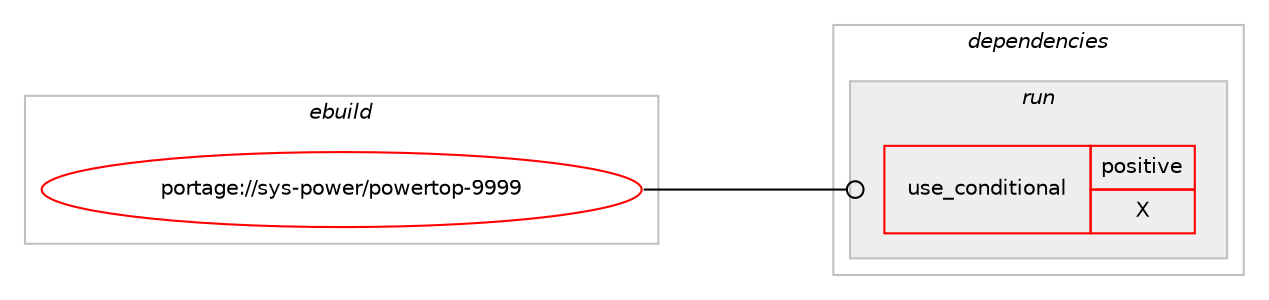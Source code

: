 digraph prolog {

# *************
# Graph options
# *************

newrank=true;
concentrate=true;
compound=true;
graph [rankdir=LR,fontname=Helvetica,fontsize=10,ranksep=1.5];#, ranksep=2.5, nodesep=0.2];
edge  [arrowhead=vee];
node  [fontname=Helvetica,fontsize=10];

# **********
# The ebuild
# **********

subgraph cluster_leftcol {
color=gray;
rank=same;
label=<<i>ebuild</i>>;
id [label="portage://sys-power/powertop-9999", color=red, width=4, href="../sys-power/powertop-9999.svg"];
}

# ****************
# The dependencies
# ****************

subgraph cluster_midcol {
color=gray;
label=<<i>dependencies</i>>;
subgraph cluster_compile {
fillcolor="#eeeeee";
style=filled;
label=<<i>compile</i>>;
# *** BEGIN UNKNOWN DEPENDENCY TYPE (TODO) ***
# id -> package_dependency(portage://sys-power/powertop-9999,install,no,dev-libs,libnl,none,[,,],[slot(3)],[])
# *** END UNKNOWN DEPENDENCY TYPE (TODO) ***

# *** BEGIN UNKNOWN DEPENDENCY TYPE (TODO) ***
# id -> package_dependency(portage://sys-power/powertop-9999,install,no,sys-apps,pciutils,none,[,,],[],[])
# *** END UNKNOWN DEPENDENCY TYPE (TODO) ***

# *** BEGIN UNKNOWN DEPENDENCY TYPE (TODO) ***
# id -> package_dependency(portage://sys-power/powertop-9999,install,no,sys-libs,ncurses,none,[,,],any_same_slot,[use(optenable(unicode),positive)])
# *** END UNKNOWN DEPENDENCY TYPE (TODO) ***

}
subgraph cluster_compileandrun {
fillcolor="#eeeeee";
style=filled;
label=<<i>compile and run</i>>;
}
subgraph cluster_run {
fillcolor="#eeeeee";
style=filled;
label=<<i>run</i>>;
subgraph cond15691 {
dependency23294 [label=<<TABLE BORDER="0" CELLBORDER="1" CELLSPACING="0" CELLPADDING="4"><TR><TD ROWSPAN="3" CELLPADDING="10">use_conditional</TD></TR><TR><TD>positive</TD></TR><TR><TD>X</TD></TR></TABLE>>, shape=none, color=red];
# *** BEGIN UNKNOWN DEPENDENCY TYPE (TODO) ***
# dependency23294 -> package_dependency(portage://sys-power/powertop-9999,run,no,x11-apps,xset,none,[,,],[],[])
# *** END UNKNOWN DEPENDENCY TYPE (TODO) ***

}
id:e -> dependency23294:w [weight=20,style="solid",arrowhead="odot"];
# *** BEGIN UNKNOWN DEPENDENCY TYPE (TODO) ***
# id -> package_dependency(portage://sys-power/powertop-9999,run,no,dev-libs,libnl,none,[,,],[slot(3)],[])
# *** END UNKNOWN DEPENDENCY TYPE (TODO) ***

# *** BEGIN UNKNOWN DEPENDENCY TYPE (TODO) ***
# id -> package_dependency(portage://sys-power/powertop-9999,run,no,sys-apps,pciutils,none,[,,],[],[])
# *** END UNKNOWN DEPENDENCY TYPE (TODO) ***

# *** BEGIN UNKNOWN DEPENDENCY TYPE (TODO) ***
# id -> package_dependency(portage://sys-power/powertop-9999,run,no,sys-libs,ncurses,none,[,,],any_same_slot,[use(optenable(unicode),positive)])
# *** END UNKNOWN DEPENDENCY TYPE (TODO) ***

# *** BEGIN UNKNOWN DEPENDENCY TYPE (TODO) ***
# id -> package_dependency(portage://sys-power/powertop-9999,run,no,virtual,libintl,none,[,,],[],[])
# *** END UNKNOWN DEPENDENCY TYPE (TODO) ***

}
}

# **************
# The candidates
# **************

subgraph cluster_choices {
rank=same;
color=gray;
label=<<i>candidates</i>>;

}

}

